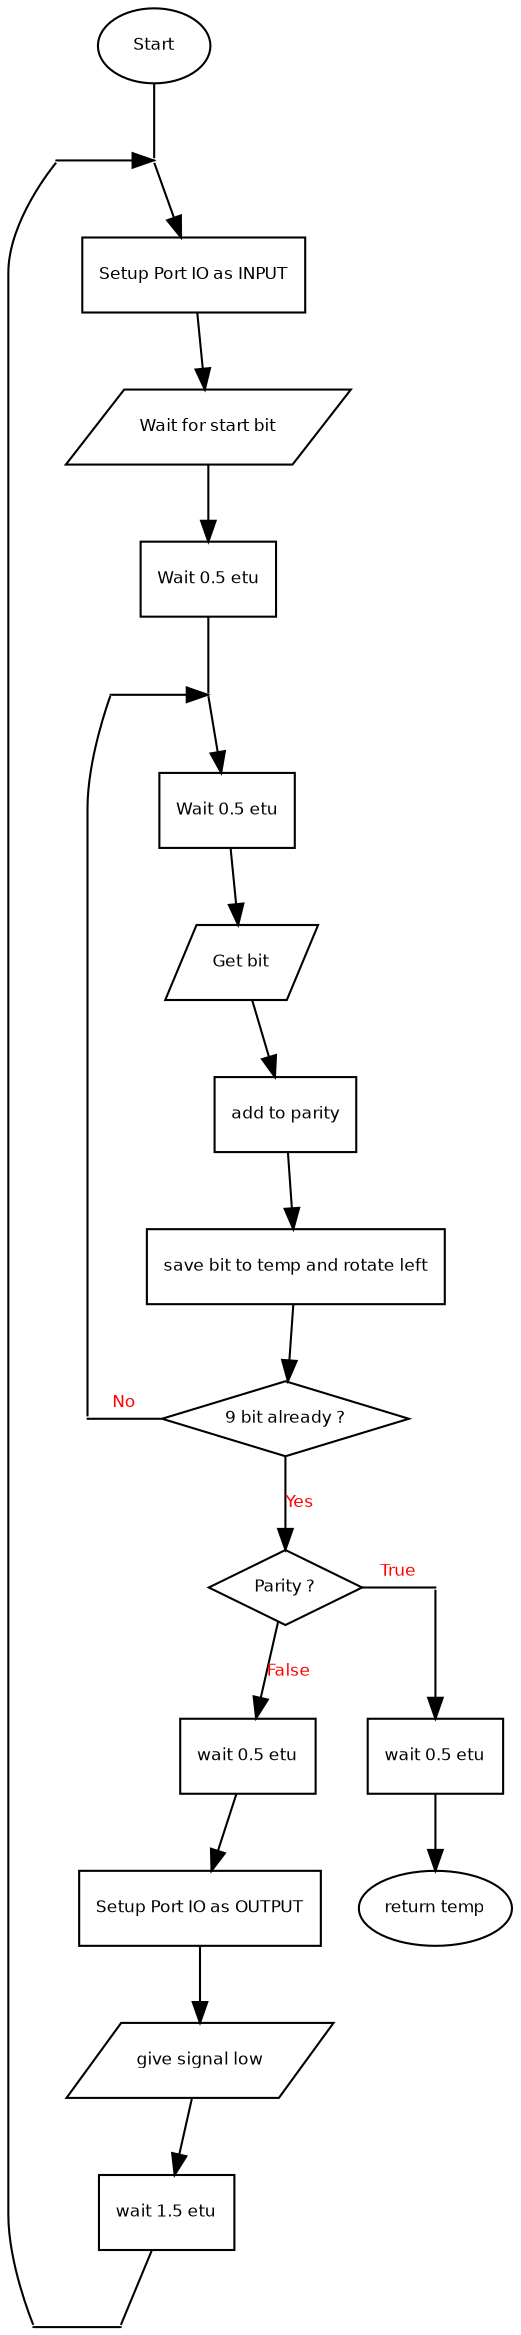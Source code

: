 digraph RecByte {

 node [
         fontname = "Bitstream Vera Sans"
         fontsize = 8
         shape = "record"
     ]

 edge [
         fontname = "Bitstream Vera Sans"
         fontsize = 8
         fontcolor = "Red"
     ]

// all blocks
start [label="Start", shape="oval"];
d00 [width=0, shape="point", label="."];
d01 [width=0, shape="point", label="."];
d02 [width=0, shape="point", label="."];
d03 [width=0, shape="point", label="."];
setup_in [label="Setup Port IO as INPUT", shape="box"]
wait_for_start [label="Wait for start bit", shape="parallelogram"]
wait_0 [label="Wait 0.5 etu", shape="box"]
d10 [width=0, shape="point", label="."];
d11 [width=0, shape="point", label="."];
wait_1 [label="Wait 0.5 etu", shape="box"]
get_bit [label="Get bit", shape="parallelogram"]
add_to_parity [label="add to parity", shape="box"]
save_bit [label="save bit to temp and rotate left", shape="box"]
already_9 [label="9 bit already ?", shape="diamond"]
d12 [width=0, shape="point", label="."];
check_parity [label="Parity ?", shape="diamond"]
d2a [width=0, shape="point", label="."];
wait_2 [label="wait 0.5 etu", shape="box"]
return [label="return temp", shape="oval"]
wait_3 [label="wait 0.5 etu", shape="box"]
setup_out [label="Setup Port IO as OUTPUT", shape="box"]
signal_low [label="give signal low", shape="parallelogram"]
wait_4 [label="wait 1.5 etu", shape="box"]

// relations
/* start -> setup_in */
start -> d00 [arrowhead="none"]
d00 -> setup_in
d02 -> d01 [arrowhead=none]
setup_in -> wait_for_start
wait_for_start -> wait_0
/* wait_0 -> wait_1 */
wait_0 -> d10 [arrowhead=none]
d10 -> wait_1 
wait_1 -> get_bit
get_bit -> add_to_parity
add_to_parity -> save_bit
save_bit -> already_9
/* already_9 -> wait_1 [label="No"] */
d12 -> d11 [arrowhead=none]
{rank=same; d12 -> already_9 [label="No", arrowhead=none];}
{rank=same; d11 -> d10;}
already_9 -> check_parity [label="Yes"]
/* check_parity -> wait_2 [label="True"] */
{rank=same;check_parity -> d2a[label="True", arrowhead=none];}
d2a -> wait_2
wait_2 -> return
check_parity -> wait_3 [label="False"]
wait_3 -> setup_out
setup_out -> signal_low
signal_low -> wait_4
/* wait_4 -> setup_in */
wait_4 -> d03 [arrowhead=none];
{rank=same; d02 -> d03 [arrowhead=none];}
{rank=same; d01 -> d00 ;}

}